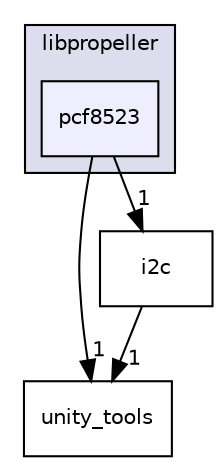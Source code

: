 digraph "pcf8523" {
  compound=true
  node [ fontsize="10", fontname="Helvetica"];
  edge [ labelfontsize="10", labelfontname="Helvetica"];
  subgraph clusterdir_34d10b20358c807fff993149200b6a31 {
    graph [ bgcolor="#ddddee", pencolor="black", label="libpropeller" fontname="Helvetica", fontsize="10", URL="dir_34d10b20358c807fff993149200b6a31.html"]
  dir_18b56ebc83b0b325fc8988ca31778141 [shape=box, label="pcf8523", style="filled", fillcolor="#eeeeff", pencolor="black", URL="dir_18b56ebc83b0b325fc8988ca31778141.html"];
  }
  dir_a5caeb44bd6f9bde5ce74f527efd0904 [shape=box label="unity_tools" URL="dir_a5caeb44bd6f9bde5ce74f527efd0904.html"];
  dir_c3b11af479d85cbee5d8a7aef9a49808 [shape=box label="i2c" URL="dir_c3b11af479d85cbee5d8a7aef9a49808.html"];
  dir_18b56ebc83b0b325fc8988ca31778141->dir_a5caeb44bd6f9bde5ce74f527efd0904 [headlabel="1", labeldistance=1.5 headhref="dir_000015_000025.html"];
  dir_18b56ebc83b0b325fc8988ca31778141->dir_c3b11af479d85cbee5d8a7aef9a49808 [headlabel="1", labeldistance=1.5 headhref="dir_000015_000009.html"];
  dir_c3b11af479d85cbee5d8a7aef9a49808->dir_a5caeb44bd6f9bde5ce74f527efd0904 [headlabel="1", labeldistance=1.5 headhref="dir_000009_000025.html"];
}
